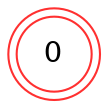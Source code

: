 digraph {   
    node [shape = doublecircle, color = firebrick1] 0 ;
    node [shape = circle];
    node [color= firebrick1];
    0;	
}